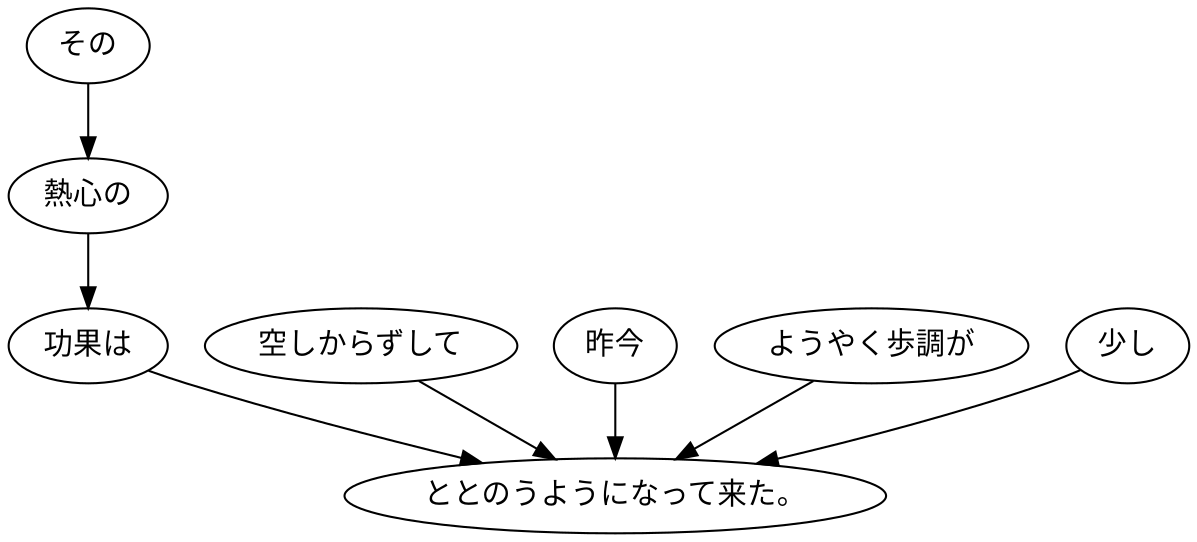 digraph graph5742 {
	node0 [label="その"];
	node1 [label="熱心の"];
	node2 [label="功果は"];
	node3 [label="空しからずして"];
	node4 [label="昨今"];
	node5 [label="ようやく歩調が"];
	node6 [label="少し"];
	node7 [label="ととのうようになって来た。"];
	node0 -> node1;
	node1 -> node2;
	node2 -> node7;
	node3 -> node7;
	node4 -> node7;
	node5 -> node7;
	node6 -> node7;
}
